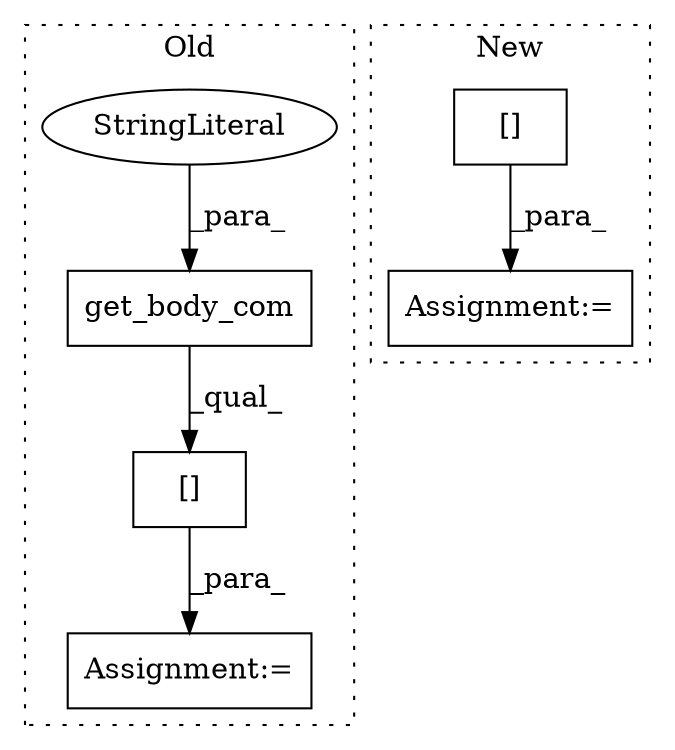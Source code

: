 digraph G {
subgraph cluster0 {
1 [label="get_body_com" a="32" s="7399,7418" l="13,1" shape="box"];
3 [label="[]" a="2" s="7394,7443" l="45,1" shape="box"];
4 [label="Assignment:=" a="7" s="7393" l="1" shape="box"];
6 [label="StringLiteral" a="45" s="7412" l="6" shape="ellipse"];
label = "Old";
style="dotted";
}
subgraph cluster1 {
2 [label="[]" a="2" s="7394,7459" l="18,2" shape="box"];
5 [label="Assignment:=" a="7" s="7393" l="1" shape="box"];
label = "New";
style="dotted";
}
1 -> 3 [label="_qual_"];
2 -> 5 [label="_para_"];
3 -> 4 [label="_para_"];
6 -> 1 [label="_para_"];
}